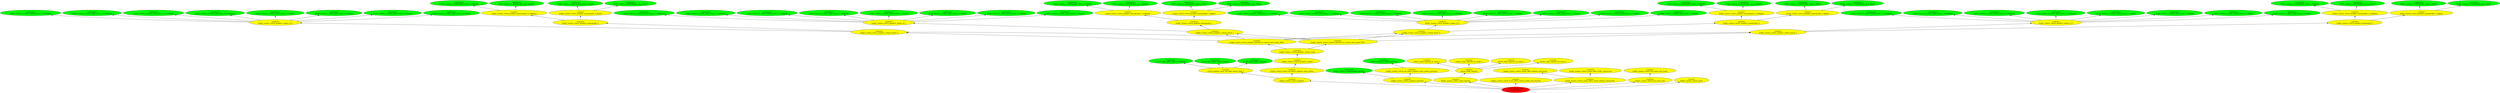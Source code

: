 digraph {
rankdir="BT"
ss_tail_light_railcar_32px_3_unflipped [fillcolor=green style="filled" label="<spriteset>\nss_tail_light_railcar_32px_3_unflipped"]
ss_tail_light_railcar_32px_3_flipped [fillcolor=green style="filled" label="<spriteset>\nss_tail_light_railcar_32px_3_flipped"]
ss_tail_light_empty_unflipped [fillcolor=green style="filled" label="<spriteset>\nss_tail_light_empty_unflipped"]
switch_graphics_layer_tail_light_railcar_32px_3 [fillcolor=yellow style="filled" label="<switch>\nswitch_graphics_layer_tail_light_railcar_32px_3"]
switch_cargo_capacity_by_cargo_0 [fillcolor=yellow style="filled" label="<switch>\nswitch_cargo_capacity_by_cargo_0"]
switch_cargo_capacity_by_cargo_1 [fillcolor=yellow style="filled" label="<switch>\nswitch_cargo_capacity_by_cargo_1"]
switch_cargo_capacity_by_cargo_2 [fillcolor=yellow style="filled" label="<switch>\nswitch_cargo_capacity_by_cargo_2"]
switch_cargo_capacity_by_cargo_3 [fillcolor=yellow style="filled" label="<switch>\nswitch_cargo_capacity_by_cargo_3"]
switch_cargo_capacity [fillcolor=yellow style="filled" label="<switch>\nswitch_cargo_capacity"]
bright_country_ss_doors_closed_livery_1_0_unflipped [fillcolor=green style="filled" label="<spriteset>\nbright_country_ss_doors_closed_livery_1_0_unflipped"]
bright_country_ss_doors_open_livery_1_0_unflipped [fillcolor=green style="filled" label="<spriteset>\nbright_country_ss_doors_open_livery_1_0_unflipped"]
bright_country_ss_doors_closed_livery_2_0_unflipped [fillcolor=green style="filled" label="<spriteset>\nbright_country_ss_doors_closed_livery_2_0_unflipped"]
bright_country_ss_doors_open_livery_2_0_unflipped [fillcolor=green style="filled" label="<spriteset>\nbright_country_ss_doors_open_livery_2_0_unflipped"]
bright_country_ss_pantographs_down_0_unflipped [fillcolor=green style="filled" label="<spriteset>\nbright_country_ss_pantographs_down_0_unflipped"]
bright_country_ss_pantographs_up_0_unflipped [fillcolor=green style="filled" label="<spriteset>\nbright_country_ss_pantographs_up_0_unflipped"]
bright_country_switch_graphics_pantographs_0_unflipped [fillcolor=yellow style="filled" label="<switch>\nbright_country_switch_graphics_pantographs_0_unflipped"]
bright_country_ss_doors_closed_livery_1_0_flipped [fillcolor=green style="filled" label="<spriteset>\nbright_country_ss_doors_closed_livery_1_0_flipped"]
bright_country_ss_doors_open_livery_1_0_flipped [fillcolor=green style="filled" label="<spriteset>\nbright_country_ss_doors_open_livery_1_0_flipped"]
bright_country_ss_doors_closed_livery_2_0_flipped [fillcolor=green style="filled" label="<spriteset>\nbright_country_ss_doors_closed_livery_2_0_flipped"]
bright_country_ss_doors_open_livery_2_0_flipped [fillcolor=green style="filled" label="<spriteset>\nbright_country_ss_doors_open_livery_2_0_flipped"]
bright_country_ss_pantographs_down_0_flipped [fillcolor=green style="filled" label="<spriteset>\nbright_country_ss_pantographs_down_0_flipped"]
bright_country_ss_pantographs_up_0_flipped [fillcolor=green style="filled" label="<spriteset>\nbright_country_ss_pantographs_up_0_flipped"]
bright_country_switch_graphics_pantographs_0_flipped [fillcolor=yellow style="filled" label="<switch>\nbright_country_switch_graphics_pantographs_0_flipped"]
bright_country_switch_graphics_engine_id_0 [fillcolor=yellow style="filled" label="<switch>\nbright_country_switch_graphics_engine_id_0"]
bright_country_switch_graphics_pantographs_0 [fillcolor=yellow style="filled" label="<switch>\nbright_country_switch_graphics_pantographs_0"]
bright_country_switch_graphics_vehicle_layers_0 [fillcolor=yellow style="filled" label="<switch>\nbright_country_switch_graphics_vehicle_layers_0"]
bright_country_ss_doors_closed_livery_1_1_unflipped [fillcolor=green style="filled" label="<spriteset>\nbright_country_ss_doors_closed_livery_1_1_unflipped"]
bright_country_ss_doors_open_livery_1_1_unflipped [fillcolor=green style="filled" label="<spriteset>\nbright_country_ss_doors_open_livery_1_1_unflipped"]
bright_country_ss_doors_closed_livery_2_1_unflipped [fillcolor=green style="filled" label="<spriteset>\nbright_country_ss_doors_closed_livery_2_1_unflipped"]
bright_country_ss_doors_open_livery_2_1_unflipped [fillcolor=green style="filled" label="<spriteset>\nbright_country_ss_doors_open_livery_2_1_unflipped"]
bright_country_ss_pantographs_down_1_unflipped [fillcolor=green style="filled" label="<spriteset>\nbright_country_ss_pantographs_down_1_unflipped"]
bright_country_ss_pantographs_up_1_unflipped [fillcolor=green style="filled" label="<spriteset>\nbright_country_ss_pantographs_up_1_unflipped"]
bright_country_switch_graphics_pantographs_1_unflipped [fillcolor=yellow style="filled" label="<switch>\nbright_country_switch_graphics_pantographs_1_unflipped"]
bright_country_ss_doors_closed_livery_1_1_flipped [fillcolor=green style="filled" label="<spriteset>\nbright_country_ss_doors_closed_livery_1_1_flipped"]
bright_country_ss_doors_open_livery_1_1_flipped [fillcolor=green style="filled" label="<spriteset>\nbright_country_ss_doors_open_livery_1_1_flipped"]
bright_country_ss_doors_closed_livery_2_1_flipped [fillcolor=green style="filled" label="<spriteset>\nbright_country_ss_doors_closed_livery_2_1_flipped"]
bright_country_ss_doors_open_livery_2_1_flipped [fillcolor=green style="filled" label="<spriteset>\nbright_country_ss_doors_open_livery_2_1_flipped"]
bright_country_ss_pantographs_down_1_flipped [fillcolor=green style="filled" label="<spriteset>\nbright_country_ss_pantographs_down_1_flipped"]
bright_country_ss_pantographs_up_1_flipped [fillcolor=green style="filled" label="<spriteset>\nbright_country_ss_pantographs_up_1_flipped"]
bright_country_switch_graphics_pantographs_1_flipped [fillcolor=yellow style="filled" label="<switch>\nbright_country_switch_graphics_pantographs_1_flipped"]
bright_country_switch_graphics_engine_id_1 [fillcolor=yellow style="filled" label="<switch>\nbright_country_switch_graphics_engine_id_1"]
bright_country_switch_graphics_pantographs_1 [fillcolor=yellow style="filled" label="<switch>\nbright_country_switch_graphics_pantographs_1"]
bright_country_switch_graphics_vehicle_layers_1 [fillcolor=yellow style="filled" label="<switch>\nbright_country_switch_graphics_vehicle_layers_1"]
bright_country_ss_doors_closed_livery_1_2_unflipped [fillcolor=green style="filled" label="<spriteset>\nbright_country_ss_doors_closed_livery_1_2_unflipped"]
bright_country_ss_doors_open_livery_1_2_unflipped [fillcolor=green style="filled" label="<spriteset>\nbright_country_ss_doors_open_livery_1_2_unflipped"]
bright_country_ss_doors_closed_livery_2_2_unflipped [fillcolor=green style="filled" label="<spriteset>\nbright_country_ss_doors_closed_livery_2_2_unflipped"]
bright_country_ss_doors_open_livery_2_2_unflipped [fillcolor=green style="filled" label="<spriteset>\nbright_country_ss_doors_open_livery_2_2_unflipped"]
bright_country_ss_pantographs_down_2_unflipped [fillcolor=green style="filled" label="<spriteset>\nbright_country_ss_pantographs_down_2_unflipped"]
bright_country_ss_pantographs_up_2_unflipped [fillcolor=green style="filled" label="<spriteset>\nbright_country_ss_pantographs_up_2_unflipped"]
bright_country_switch_graphics_pantographs_2_unflipped [fillcolor=yellow style="filled" label="<switch>\nbright_country_switch_graphics_pantographs_2_unflipped"]
bright_country_ss_doors_closed_livery_1_2_flipped [fillcolor=green style="filled" label="<spriteset>\nbright_country_ss_doors_closed_livery_1_2_flipped"]
bright_country_ss_doors_open_livery_1_2_flipped [fillcolor=green style="filled" label="<spriteset>\nbright_country_ss_doors_open_livery_1_2_flipped"]
bright_country_ss_doors_closed_livery_2_2_flipped [fillcolor=green style="filled" label="<spriteset>\nbright_country_ss_doors_closed_livery_2_2_flipped"]
bright_country_ss_doors_open_livery_2_2_flipped [fillcolor=green style="filled" label="<spriteset>\nbright_country_ss_doors_open_livery_2_2_flipped"]
bright_country_ss_pantographs_down_2_flipped [fillcolor=green style="filled" label="<spriteset>\nbright_country_ss_pantographs_down_2_flipped"]
bright_country_ss_pantographs_up_2_flipped [fillcolor=green style="filled" label="<spriteset>\nbright_country_ss_pantographs_up_2_flipped"]
bright_country_switch_graphics_pantographs_2_flipped [fillcolor=yellow style="filled" label="<switch>\nbright_country_switch_graphics_pantographs_2_flipped"]
bright_country_switch_graphics_engine_id_2 [fillcolor=yellow style="filled" label="<switch>\nbright_country_switch_graphics_engine_id_2"]
bright_country_switch_graphics_pantographs_2 [fillcolor=yellow style="filled" label="<switch>\nbright_country_switch_graphics_pantographs_2"]
bright_country_switch_graphics_vehicle_layers_2 [fillcolor=yellow style="filled" label="<switch>\nbright_country_switch_graphics_vehicle_layers_2"]
bright_country_ss_doors_closed_livery_1_3_unflipped [fillcolor=green style="filled" label="<spriteset>\nbright_country_ss_doors_closed_livery_1_3_unflipped"]
bright_country_ss_doors_open_livery_1_3_unflipped [fillcolor=green style="filled" label="<spriteset>\nbright_country_ss_doors_open_livery_1_3_unflipped"]
bright_country_ss_doors_closed_livery_2_3_unflipped [fillcolor=green style="filled" label="<spriteset>\nbright_country_ss_doors_closed_livery_2_3_unflipped"]
bright_country_ss_doors_open_livery_2_3_unflipped [fillcolor=green style="filled" label="<spriteset>\nbright_country_ss_doors_open_livery_2_3_unflipped"]
bright_country_ss_pantographs_down_3_unflipped [fillcolor=green style="filled" label="<spriteset>\nbright_country_ss_pantographs_down_3_unflipped"]
bright_country_ss_pantographs_up_3_unflipped [fillcolor=green style="filled" label="<spriteset>\nbright_country_ss_pantographs_up_3_unflipped"]
bright_country_switch_graphics_pantographs_3_unflipped [fillcolor=yellow style="filled" label="<switch>\nbright_country_switch_graphics_pantographs_3_unflipped"]
bright_country_ss_doors_closed_livery_1_3_flipped [fillcolor=green style="filled" label="<spriteset>\nbright_country_ss_doors_closed_livery_1_3_flipped"]
bright_country_ss_doors_open_livery_1_3_flipped [fillcolor=green style="filled" label="<spriteset>\nbright_country_ss_doors_open_livery_1_3_flipped"]
bright_country_ss_doors_closed_livery_2_3_flipped [fillcolor=green style="filled" label="<spriteset>\nbright_country_ss_doors_closed_livery_2_3_flipped"]
bright_country_ss_doors_open_livery_2_3_flipped [fillcolor=green style="filled" label="<spriteset>\nbright_country_ss_doors_open_livery_2_3_flipped"]
bright_country_ss_pantographs_down_3_flipped [fillcolor=green style="filled" label="<spriteset>\nbright_country_ss_pantographs_down_3_flipped"]
bright_country_ss_pantographs_up_3_flipped [fillcolor=green style="filled" label="<spriteset>\nbright_country_ss_pantographs_up_3_flipped"]
bright_country_switch_graphics_pantographs_3_flipped [fillcolor=yellow style="filled" label="<switch>\nbright_country_switch_graphics_pantographs_3_flipped"]
bright_country_switch_graphics_engine_id_3 [fillcolor=yellow style="filled" label="<switch>\nbright_country_switch_graphics_engine_id_3"]
bright_country_switch_graphics_pantographs_3 [fillcolor=yellow style="filled" label="<switch>\nbright_country_switch_graphics_pantographs_3"]
bright_country_switch_graphics_vehicle_layers_3 [fillcolor=yellow style="filled" label="<switch>\nbright_country_switch_graphics_vehicle_layers_3"]
bright_country_switch_graphics_position_in_consist_entry_point_PASS [fillcolor=yellow style="filled" label="<switch>\nbright_country_switch_graphics_position_in_consist_entry_point_PASS"]
bright_country_switch_graphics_position_in_consist_entry_point_DFLT [fillcolor=yellow style="filled" label="<switch>\nbright_country_switch_graphics_position_in_consist_entry_point_DFLT"]
bright_country_switch_graphics_vehicle_cargo [fillcolor=yellow style="filled" label="<switch>\nbright_country_switch_graphics_vehicle_cargo"]
bright_country_switch_graphics_vehicle [fillcolor=yellow style="filled" label="<switch>\nbright_country_switch_graphics_vehicle"]
bright_country_ss_vehicle_purchase [fillcolor=green style="filled" label="<spriteset>\nbright_country_ss_vehicle_purchase"]
bright_country_ss_pantograph_purchase [fillcolor=green style="filled" label="<spriteset>\nbright_country_ss_pantograph_purchase"]
bright_country_switch_set_layers_register_more_sprites_purchase [fillcolor=yellow style="filled" label="<switch>\nbright_country_switch_set_layers_register_more_sprites_purchase"]
bright_country_switch_graphics_purchase [fillcolor=yellow style="filled" label="<switch>\nbright_country_switch_graphics_purchase"]
bright_country_switch_set_layers_register_more_sprites [fillcolor=yellow style="filled" label="<switch>\nbright_country_switch_set_layers_register_more_sprites"]
bright_country_switch_graphics [fillcolor=yellow style="filled" label="<switch>\nbright_country_switch_graphics"]
bright_country_switch_cargo_capacity [fillcolor=yellow style="filled" label="<switch>\nbright_country_switch_cargo_capacity"]
bright_country_switch_id_for_effect_spawn_model_and_powered [fillcolor=yellow style="filled" label="<switch>\nbright_country_switch_id_for_effect_spawn_model_and_powered"]
bright_country_switch_create_effect_default_unreversed [fillcolor=yellow style="filled" label="<switch>\nbright_country_switch_create_effect_default_unreversed"]
bright_country_switch_create_effect_ELRL_unreversed [fillcolor=yellow style="filled" label="<switch>\nbright_country_switch_create_effect_ELRL_unreversed"]
bright_country_switch_create_effect_check_railtype_unreversed [fillcolor=yellow style="filled" label="<switch>\nbright_country_switch_create_effect_check_railtype_unreversed"]
bright_country_switch_buy_menu_text_result [fillcolor=yellow style="filled" label="<switch>\nbright_country_switch_buy_menu_text_result"]
bright_country_switch_buy_menu_text [fillcolor=yellow style="filled" label="<switch>\nbright_country_switch_buy_menu_text"]
bright_country_switch_power [fillcolor=yellow style="filled" label="<switch>\nbright_country_switch_power"]
bright_country [fillcolor=red style="filled" label="<FEAT_TRAINS 3800>\nbright_country"]
bright_country_switch_graphics_engine_id_2->bright_country_ss_doors_closed_livery_2_2_unflipped
bright_country_switch_graphics_vehicle_layers_3->bright_country_switch_graphics_engine_id_3
bright_country_switch_graphics_engine_id_2->bright_country_ss_doors_open_livery_1_2_flipped
bright_country_switch_graphics_engine_id_1->bright_country_ss_doors_open_livery_2_1_flipped
switch_graphics_layer_tail_light_railcar_32px_3->ss_tail_light_railcar_32px_3_flipped
bright_country_switch_graphics_purchase->bright_country_ss_pantograph_purchase
bright_country_switch_graphics_position_in_consist_entry_point_PASS->bright_country_switch_graphics_vehicle_layers_2
bright_country_switch_graphics_pantographs_2_unflipped->bright_country_ss_pantographs_up_2_unflipped
bright_country_switch_graphics_vehicle_layers_2->bright_country_switch_graphics_engine_id_2
bright_country_switch_graphics_engine_id_3->bright_country_ss_doors_closed_livery_1_3_flipped
bright_country_switch_graphics_vehicle_layers_2->bright_country_switch_graphics_pantographs_2
bright_country->bright_country_switch_cargo_capacity
bright_country_switch_graphics_engine_id_3->bright_country_ss_doors_closed_livery_1_3_unflipped
bright_country_switch_graphics_vehicle_layers_0->bright_country_switch_graphics_pantographs_0
bright_country_switch_graphics_pantographs_2->bright_country_switch_graphics_pantographs_2_flipped
bright_country_switch_graphics_position_in_consist_entry_point_DFLT->bright_country_switch_graphics_vehicle_layers_3
bright_country->bright_country_switch_create_effect_check_railtype_unreversed
bright_country_switch_graphics_engine_id_2->bright_country_ss_doors_open_livery_2_2_flipped
bright_country_switch_graphics_engine_id_0->bright_country_ss_doors_open_livery_2_0_unflipped
bright_country_switch_graphics_pantographs_2_flipped->bright_country_ss_pantographs_up_2_flipped
bright_country_switch_graphics_engine_id_1->bright_country_ss_doors_closed_livery_1_1_unflipped
bright_country_switch_graphics_engine_id_2->bright_country_ss_doors_open_livery_2_2_unflipped
bright_country_switch_graphics_position_in_consist_entry_point_PASS->bright_country_switch_graphics_vehicle_layers_3
bright_country_switch_graphics_engine_id_0->bright_country_ss_doors_closed_livery_1_0_unflipped
bright_country_switch_graphics_pantographs_0_unflipped->bright_country_ss_pantographs_down_0_unflipped
bright_country_switch_graphics_pantographs_1->bright_country_switch_graphics_pantographs_1_flipped
bright_country_switch_graphics_pantographs_2_flipped->bright_country_ss_pantographs_down_2_flipped
bright_country->bright_country_switch_graphics
switch_graphics_layer_tail_light_railcar_32px_3->ss_tail_light_empty_unflipped
bright_country_switch_graphics_engine_id_0->bright_country_ss_doors_closed_livery_2_0_flipped
bright_country_switch_graphics_engine_id_3->bright_country_ss_doors_open_livery_1_3_flipped
bright_country_switch_graphics_position_in_consist_entry_point_PASS->bright_country_switch_graphics_vehicle_layers_1
bright_country_switch_graphics_engine_id_0->bright_country_ss_doors_open_livery_2_0_flipped
bright_country_switch_graphics_engine_id_0->bright_country_ss_doors_closed_livery_2_0_unflipped
bright_country_switch_graphics_engine_id_3->bright_country_ss_doors_open_livery_1_3_unflipped
bright_country_switch_graphics_pantographs_3->bright_country_switch_graphics_pantographs_3_flipped
bright_country_switch_graphics->bright_country_switch_set_layers_register_more_sprites
bright_country_switch_graphics_pantographs_0_flipped->bright_country_ss_pantographs_up_0_flipped
bright_country_switch_graphics_engine_id_3->bright_country_ss_doors_closed_livery_2_3_flipped
bright_country_switch_graphics_engine_id_1->bright_country_ss_doors_open_livery_2_1_unflipped
bright_country_switch_cargo_capacity->switch_cargo_capacity
switch_cargo_capacity->switch_cargo_capacity_by_cargo_1
bright_country_switch_graphics->switch_graphics_layer_tail_light_railcar_32px_3
bright_country_switch_graphics_engine_id_3->bright_country_ss_doors_closed_livery_2_3_unflipped
bright_country_switch_create_effect_check_railtype_unreversed->bright_country_switch_create_effect_ELRL_unreversed
bright_country_switch_graphics_engine_id_1->bright_country_ss_doors_closed_livery_2_1_unflipped
bright_country_switch_graphics_engine_id_1->bright_country_ss_doors_open_livery_1_1_flipped
bright_country_switch_graphics_vehicle_layers_1->bright_country_switch_graphics_pantographs_1
bright_country_switch_graphics_position_in_consist_entry_point_DFLT->bright_country_switch_graphics_vehicle_layers_2
bright_country_switch_graphics_pantographs_2->bright_country_switch_graphics_pantographs_2_unflipped
bright_country_switch_graphics_pantographs_3_flipped->bright_country_ss_pantographs_down_3_flipped
bright_country_switch_graphics_pantographs_3->bright_country_switch_graphics_pantographs_3_unflipped
bright_country_switch_graphics_pantographs_1_flipped->bright_country_ss_pantographs_down_1_flipped
bright_country_switch_graphics_vehicle->bright_country_switch_graphics_vehicle_cargo
bright_country_switch_graphics_pantographs_3_unflipped->bright_country_ss_pantographs_up_3_unflipped
bright_country_switch_graphics_pantographs_0_flipped->bright_country_ss_pantographs_down_0_flipped
bright_country_switch_graphics_engine_id_2->bright_country_ss_doors_closed_livery_1_2_unflipped
bright_country_switch_graphics_position_in_consist_entry_point_DFLT->bright_country_switch_graphics_vehicle_layers_0
bright_country_switch_graphics_engine_id_2->bright_country_ss_doors_closed_livery_1_2_flipped
switch_cargo_capacity->switch_cargo_capacity_by_cargo_3
switch_cargo_capacity->switch_cargo_capacity_by_cargo_0
bright_country_switch_set_layers_register_more_sprites_purchase->bright_country_ss_vehicle_purchase
bright_country_switch_graphics_pantographs_1_flipped->bright_country_ss_pantographs_up_1_flipped
bright_country_switch_graphics_vehicle_layers_1->bright_country_switch_graphics_engine_id_1
bright_country_switch_graphics_engine_id_0->bright_country_ss_doors_closed_livery_1_0_flipped
bright_country->bright_country_switch_buy_menu_text
bright_country_switch_graphics_engine_id_0->bright_country_ss_doors_open_livery_1_0_flipped
bright_country_switch_graphics_pantographs_2_unflipped->bright_country_ss_pantographs_down_2_unflipped
bright_country_switch_graphics_engine_id_3->bright_country_ss_doors_open_livery_2_3_flipped
bright_country_switch_graphics_engine_id_2->bright_country_ss_doors_closed_livery_2_2_flipped
bright_country_switch_graphics_pantographs_3_flipped->bright_country_ss_pantographs_up_3_flipped
bright_country_switch_graphics_pantographs_1->bright_country_switch_graphics_pantographs_1_unflipped
bright_country_switch_buy_menu_text->bright_country_switch_buy_menu_text_result
bright_country_switch_set_layers_register_more_sprites->bright_country_switch_graphics_vehicle
bright_country->bright_country_switch_power
bright_country_switch_graphics_position_in_consist_entry_point_DFLT->bright_country_switch_graphics_vehicle_layers_1
bright_country->bright_country_switch_id_for_effect_spawn_model_and_powered
switch_graphics_layer_tail_light_railcar_32px_3->ss_tail_light_railcar_32px_3_unflipped
bright_country_switch_graphics_pantographs_0_unflipped->bright_country_ss_pantographs_up_0_unflipped
bright_country_switch_graphics_engine_id_0->bright_country_ss_doors_open_livery_1_0_unflipped
bright_country_switch_graphics_engine_id_2->bright_country_ss_doors_open_livery_1_2_unflipped
bright_country_switch_graphics_engine_id_1->bright_country_ss_doors_open_livery_1_1_unflipped
bright_country_switch_graphics_pantographs_1_unflipped->bright_country_ss_pantographs_up_1_unflipped
bright_country_switch_graphics_engine_id_1->bright_country_ss_doors_closed_livery_1_1_flipped
bright_country_switch_graphics_pantographs_0->bright_country_switch_graphics_pantographs_0_flipped
bright_country_switch_graphics_vehicle_cargo->bright_country_switch_graphics_position_in_consist_entry_point_PASS
bright_country_switch_graphics_position_in_consist_entry_point_PASS->bright_country_switch_graphics_vehicle_layers_0
bright_country_switch_graphics_pantographs_1_unflipped->bright_country_ss_pantographs_down_1_unflipped
bright_country_switch_graphics_vehicle_layers_3->bright_country_switch_graphics_pantographs_3
bright_country_switch_graphics_pantographs_0->bright_country_switch_graphics_pantographs_0_unflipped
bright_country_switch_create_effect_check_railtype_unreversed->bright_country_switch_create_effect_default_unreversed
bright_country_switch_graphics_pantographs_3_unflipped->bright_country_ss_pantographs_down_3_unflipped
bright_country_switch_graphics_vehicle_cargo->bright_country_switch_graphics_position_in_consist_entry_point_DFLT
bright_country_switch_graphics_engine_id_1->bright_country_ss_doors_closed_livery_2_1_flipped
bright_country->bright_country_switch_graphics_purchase
switch_cargo_capacity->switch_cargo_capacity_by_cargo_2
bright_country_switch_graphics_engine_id_3->bright_country_ss_doors_open_livery_2_3_unflipped
bright_country_switch_graphics_vehicle_layers_0->bright_country_switch_graphics_engine_id_0
bright_country_switch_graphics_purchase->bright_country_switch_set_layers_register_more_sprites_purchase
}
